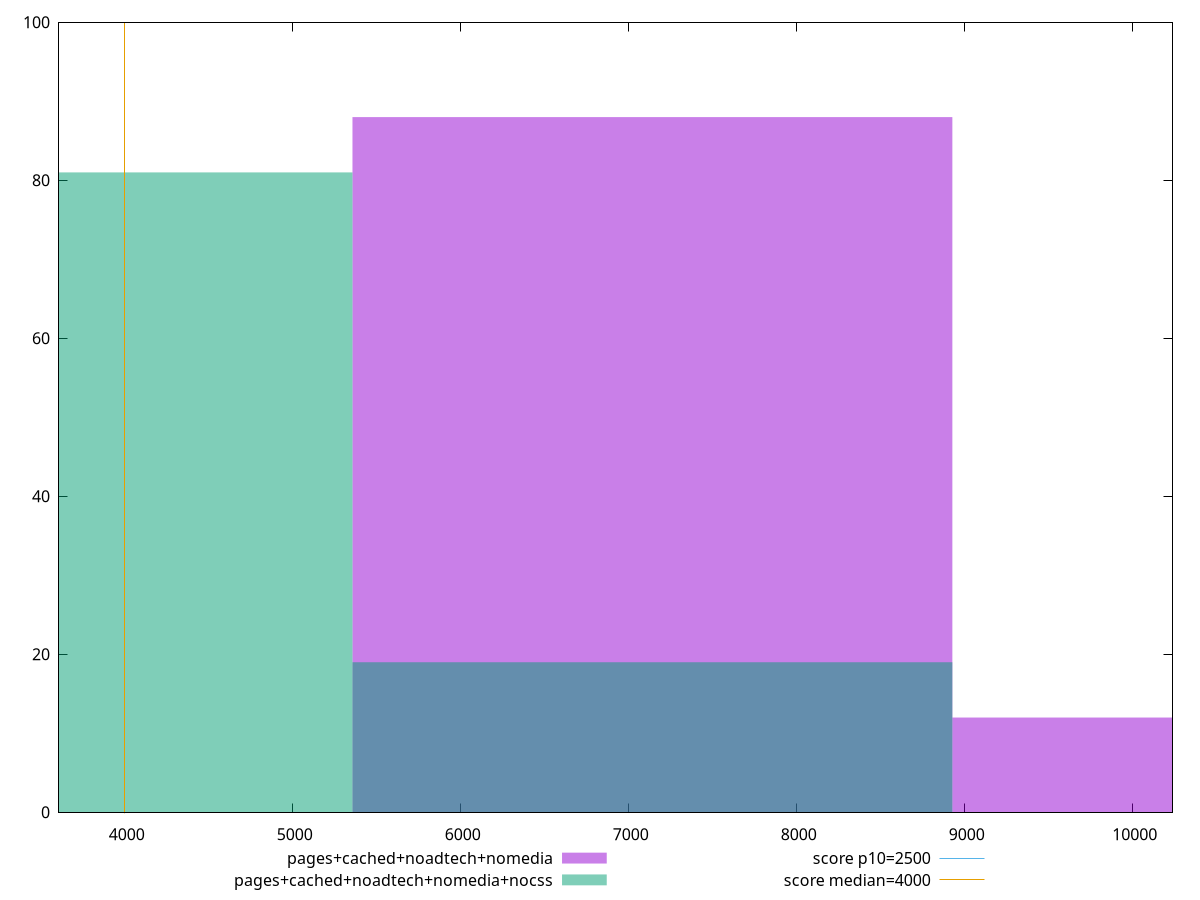reset

$pagesCachedNoadtechNomedia <<EOF
10711.981575543368 12
7141.321050362246 88
EOF

$pagesCachedNoadtechNomediaNocss <<EOF
7141.321050362246 19
3570.660525181123 81
EOF

set key outside below
set boxwidth 3570.660525181123
set xrange [3609.1769999999997:10237.010499999999]
set yrange [0:100]
set trange [0:100]
set style fill transparent solid 0.5 noborder

set parametric
set terminal svg size 640, 500 enhanced background rgb 'white'
set output "report_00013_2021-02-09T12-04-24.940Z/largest-contentful-paint/comparison/histogram/3_vs_4.svg"

plot $pagesCachedNoadtechNomedia title "pages+cached+noadtech+nomedia" with boxes, \
     $pagesCachedNoadtechNomediaNocss title "pages+cached+noadtech+nomedia+nocss" with boxes, \
     2500,t title "score p10=2500", \
     4000,t title "score median=4000"

reset
